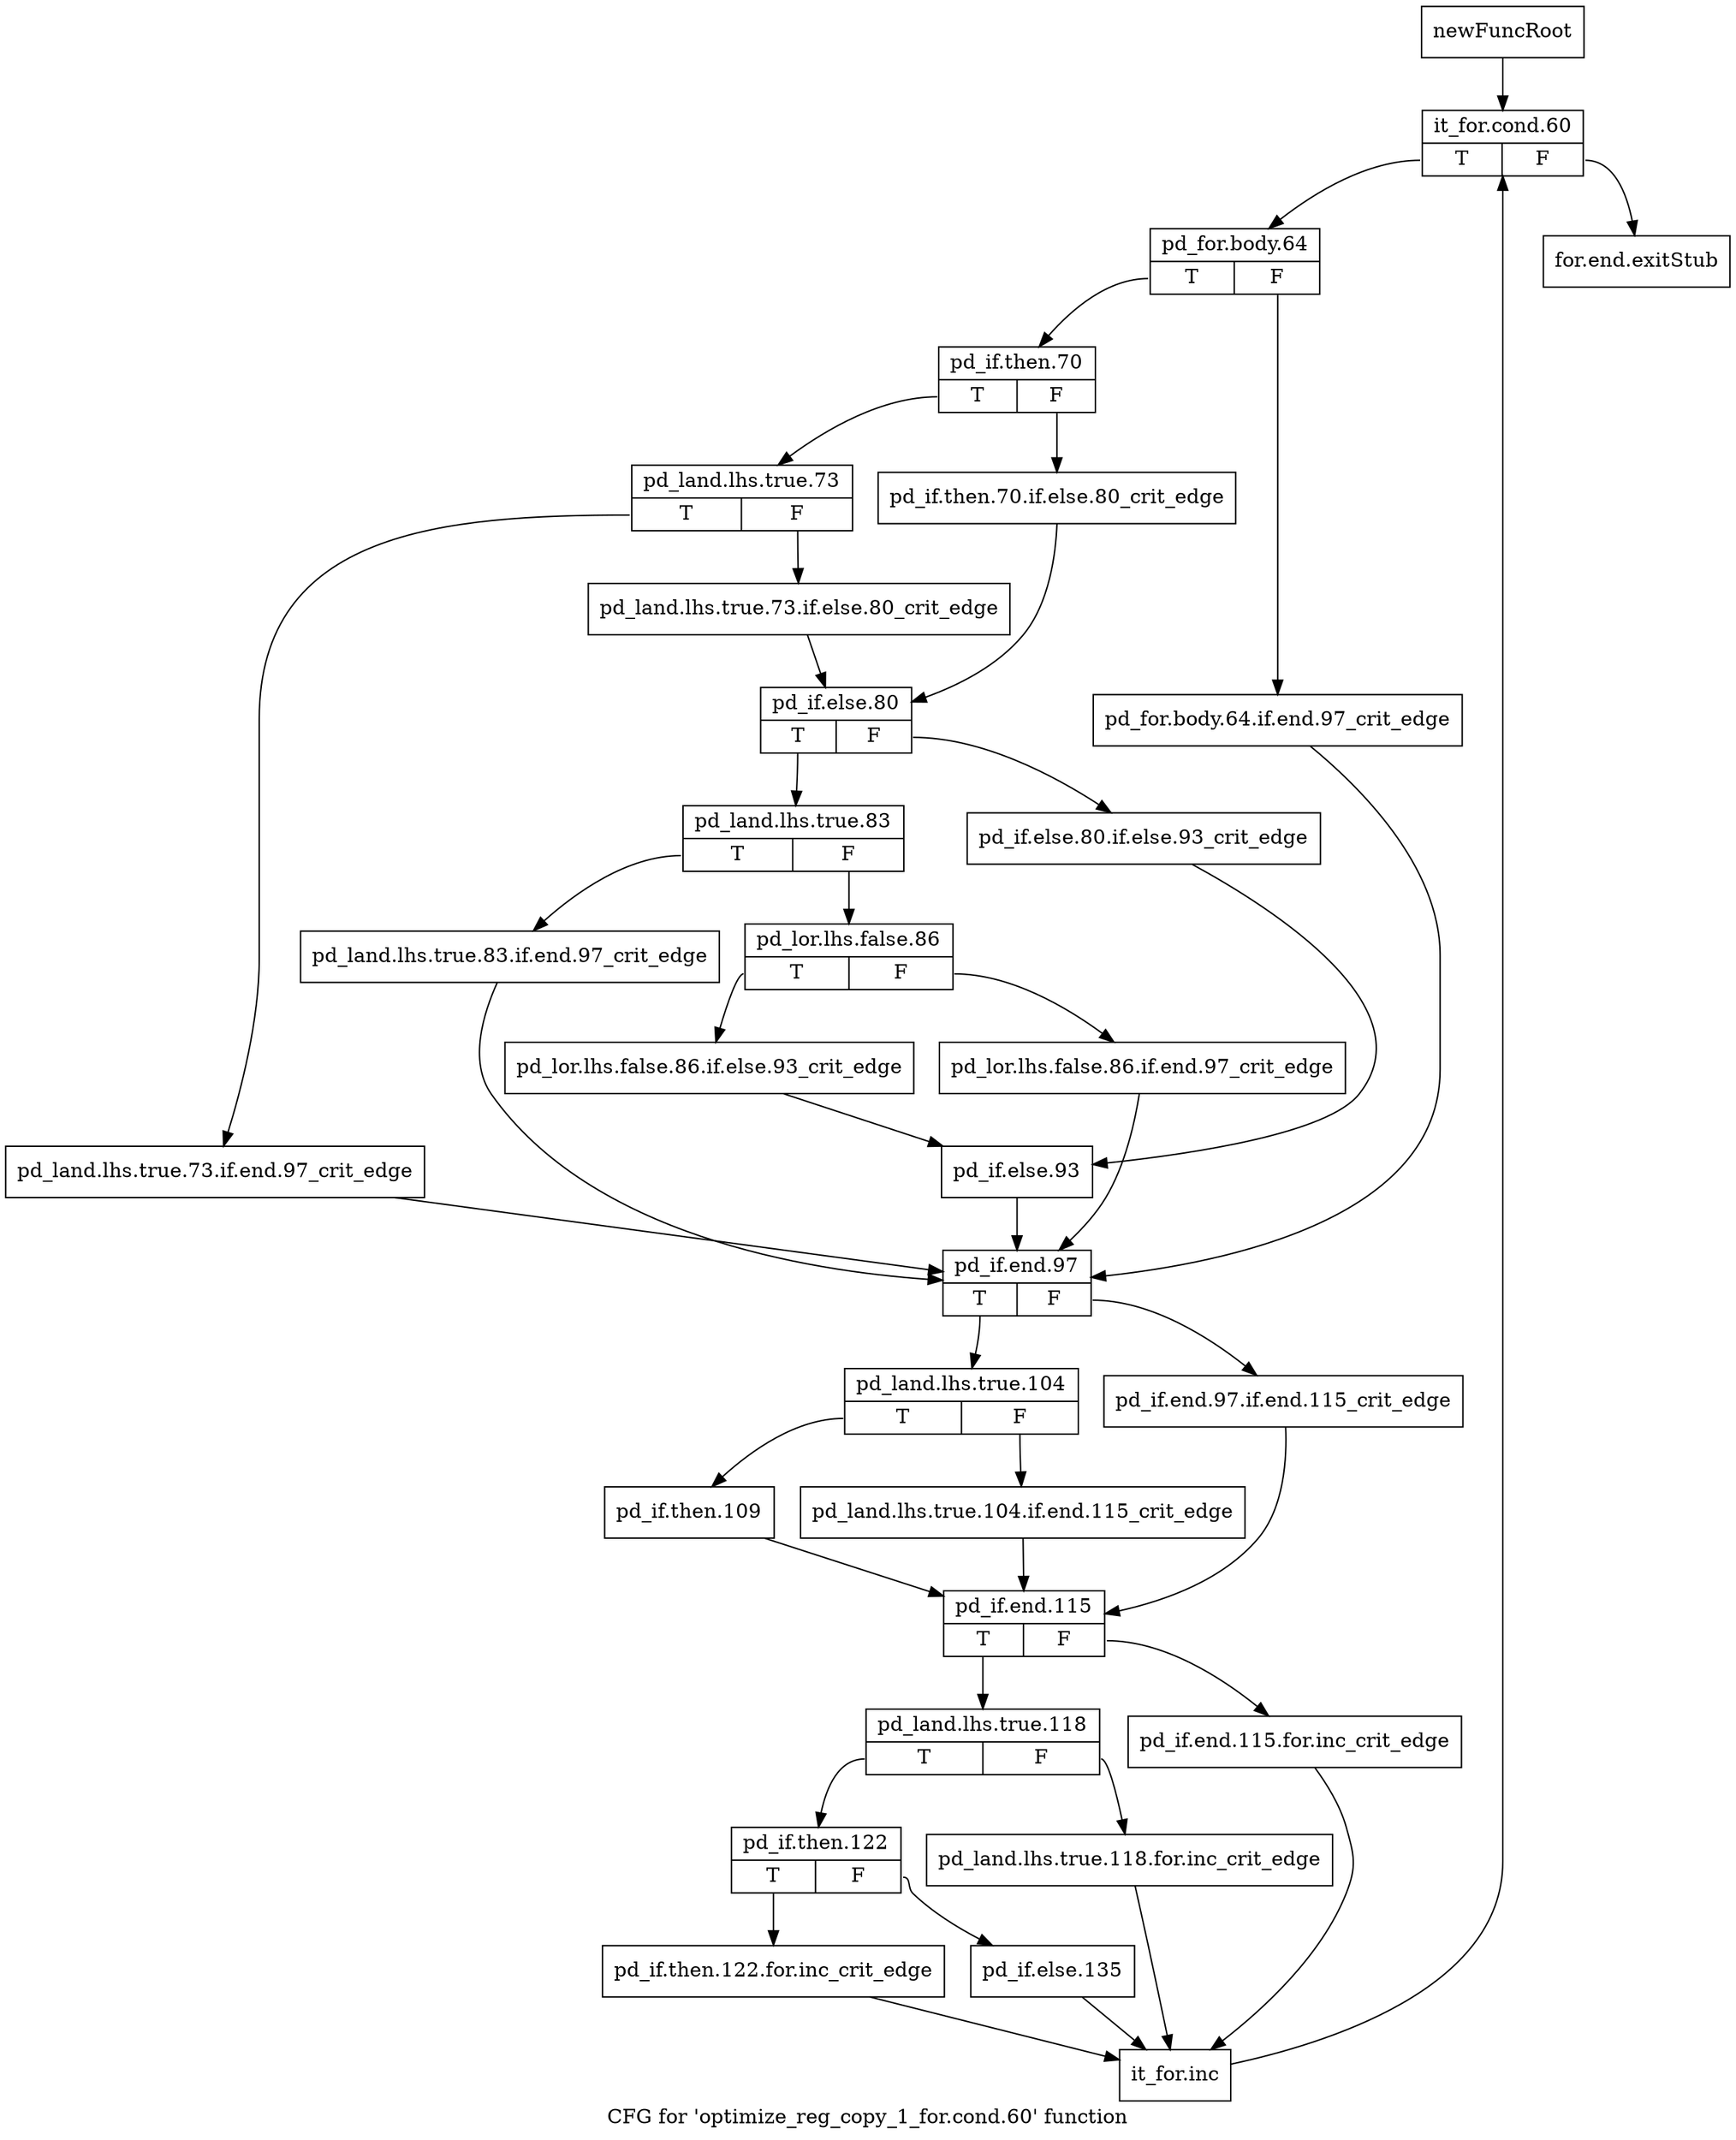 digraph "CFG for 'optimize_reg_copy_1_for.cond.60' function" {
	label="CFG for 'optimize_reg_copy_1_for.cond.60' function";

	Node0xb9b1960 [shape=record,label="{newFuncRoot}"];
	Node0xb9b1960 -> Node0xba5b9b0;
	Node0xba5b960 [shape=record,label="{for.end.exitStub}"];
	Node0xba5b9b0 [shape=record,label="{it_for.cond.60|{<s0>T|<s1>F}}"];
	Node0xba5b9b0:s0 -> Node0xba5ba00;
	Node0xba5b9b0:s1 -> Node0xba5b960;
	Node0xba5ba00 [shape=record,label="{pd_for.body.64|{<s0>T|<s1>F}}"];
	Node0xba5ba00:s0 -> Node0xba5baa0;
	Node0xba5ba00:s1 -> Node0xba5ba50;
	Node0xba5ba50 [shape=record,label="{pd_for.body.64.if.end.97_crit_edge}"];
	Node0xba5ba50 -> Node0xba5beb0;
	Node0xba5baa0 [shape=record,label="{pd_if.then.70|{<s0>T|<s1>F}}"];
	Node0xba5baa0:s0 -> Node0xba5bb40;
	Node0xba5baa0:s1 -> Node0xba5baf0;
	Node0xba5baf0 [shape=record,label="{pd_if.then.70.if.else.80_crit_edge}"];
	Node0xba5baf0 -> Node0xba5bbe0;
	Node0xba5bb40 [shape=record,label="{pd_land.lhs.true.73|{<s0>T|<s1>F}}"];
	Node0xba5bb40:s0 -> Node0xba5be60;
	Node0xba5bb40:s1 -> Node0xba5bb90;
	Node0xba5bb90 [shape=record,label="{pd_land.lhs.true.73.if.else.80_crit_edge}"];
	Node0xba5bb90 -> Node0xba5bbe0;
	Node0xba5bbe0 [shape=record,label="{pd_if.else.80|{<s0>T|<s1>F}}"];
	Node0xba5bbe0:s0 -> Node0xba5bc80;
	Node0xba5bbe0:s1 -> Node0xba5bc30;
	Node0xba5bc30 [shape=record,label="{pd_if.else.80.if.else.93_crit_edge}"];
	Node0xba5bc30 -> Node0xba5bdc0;
	Node0xba5bc80 [shape=record,label="{pd_land.lhs.true.83|{<s0>T|<s1>F}}"];
	Node0xba5bc80:s0 -> Node0xba5be10;
	Node0xba5bc80:s1 -> Node0xba5bcd0;
	Node0xba5bcd0 [shape=record,label="{pd_lor.lhs.false.86|{<s0>T|<s1>F}}"];
	Node0xba5bcd0:s0 -> Node0xba5bd70;
	Node0xba5bcd0:s1 -> Node0xba5bd20;
	Node0xba5bd20 [shape=record,label="{pd_lor.lhs.false.86.if.end.97_crit_edge}"];
	Node0xba5bd20 -> Node0xba5beb0;
	Node0xba5bd70 [shape=record,label="{pd_lor.lhs.false.86.if.else.93_crit_edge}"];
	Node0xba5bd70 -> Node0xba5bdc0;
	Node0xba5bdc0 [shape=record,label="{pd_if.else.93}"];
	Node0xba5bdc0 -> Node0xba5beb0;
	Node0xba5be10 [shape=record,label="{pd_land.lhs.true.83.if.end.97_crit_edge}"];
	Node0xba5be10 -> Node0xba5beb0;
	Node0xba5be60 [shape=record,label="{pd_land.lhs.true.73.if.end.97_crit_edge}"];
	Node0xba5be60 -> Node0xba5beb0;
	Node0xba5beb0 [shape=record,label="{pd_if.end.97|{<s0>T|<s1>F}}"];
	Node0xba5beb0:s0 -> Node0xba5bf50;
	Node0xba5beb0:s1 -> Node0xba5bf00;
	Node0xba5bf00 [shape=record,label="{pd_if.end.97.if.end.115_crit_edge}"];
	Node0xba5bf00 -> Node0xba5c040;
	Node0xba5bf50 [shape=record,label="{pd_land.lhs.true.104|{<s0>T|<s1>F}}"];
	Node0xba5bf50:s0 -> Node0xba5bff0;
	Node0xba5bf50:s1 -> Node0xba5bfa0;
	Node0xba5bfa0 [shape=record,label="{pd_land.lhs.true.104.if.end.115_crit_edge}"];
	Node0xba5bfa0 -> Node0xba5c040;
	Node0xba5bff0 [shape=record,label="{pd_if.then.109}"];
	Node0xba5bff0 -> Node0xba5c040;
	Node0xba5c040 [shape=record,label="{pd_if.end.115|{<s0>T|<s1>F}}"];
	Node0xba5c040:s0 -> Node0xba5c0e0;
	Node0xba5c040:s1 -> Node0xba5c090;
	Node0xba5c090 [shape=record,label="{pd_if.end.115.for.inc_crit_edge}"];
	Node0xba5c090 -> Node0xba5c270;
	Node0xba5c0e0 [shape=record,label="{pd_land.lhs.true.118|{<s0>T|<s1>F}}"];
	Node0xba5c0e0:s0 -> Node0xba5c180;
	Node0xba5c0e0:s1 -> Node0xba5c130;
	Node0xba5c130 [shape=record,label="{pd_land.lhs.true.118.for.inc_crit_edge}"];
	Node0xba5c130 -> Node0xba5c270;
	Node0xba5c180 [shape=record,label="{pd_if.then.122|{<s0>T|<s1>F}}"];
	Node0xba5c180:s0 -> Node0xba5c220;
	Node0xba5c180:s1 -> Node0xba5c1d0;
	Node0xba5c1d0 [shape=record,label="{pd_if.else.135}"];
	Node0xba5c1d0 -> Node0xba5c270;
	Node0xba5c220 [shape=record,label="{pd_if.then.122.for.inc_crit_edge}"];
	Node0xba5c220 -> Node0xba5c270;
	Node0xba5c270 [shape=record,label="{it_for.inc}"];
	Node0xba5c270 -> Node0xba5b9b0;
}

